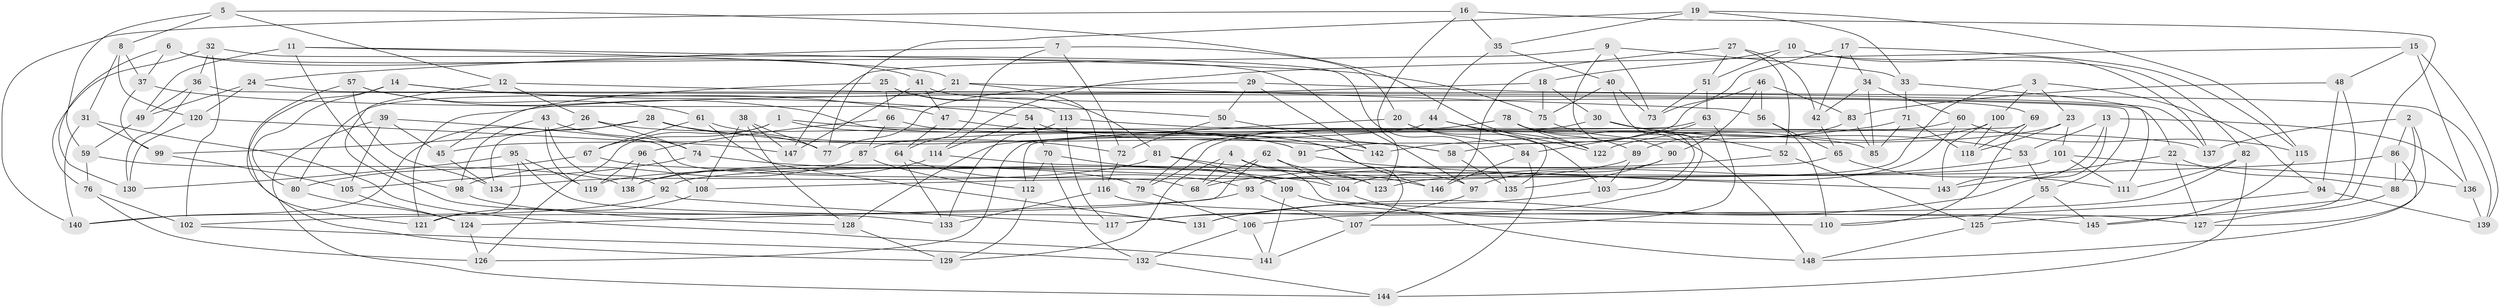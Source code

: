 // coarse degree distribution, {6: 0.36893203883495146, 3: 0.038834951456310676, 5: 0.05825242718446602, 4: 0.5339805825242718}
// Generated by graph-tools (version 1.1) at 2025/52/02/27/25 19:52:33]
// undirected, 148 vertices, 296 edges
graph export_dot {
graph [start="1"]
  node [color=gray90,style=filled];
  1;
  2;
  3;
  4;
  5;
  6;
  7;
  8;
  9;
  10;
  11;
  12;
  13;
  14;
  15;
  16;
  17;
  18;
  19;
  20;
  21;
  22;
  23;
  24;
  25;
  26;
  27;
  28;
  29;
  30;
  31;
  32;
  33;
  34;
  35;
  36;
  37;
  38;
  39;
  40;
  41;
  42;
  43;
  44;
  45;
  46;
  47;
  48;
  49;
  50;
  51;
  52;
  53;
  54;
  55;
  56;
  57;
  58;
  59;
  60;
  61;
  62;
  63;
  64;
  65;
  66;
  67;
  68;
  69;
  70;
  71;
  72;
  73;
  74;
  75;
  76;
  77;
  78;
  79;
  80;
  81;
  82;
  83;
  84;
  85;
  86;
  87;
  88;
  89;
  90;
  91;
  92;
  93;
  94;
  95;
  96;
  97;
  98;
  99;
  100;
  101;
  102;
  103;
  104;
  105;
  106;
  107;
  108;
  109;
  110;
  111;
  112;
  113;
  114;
  115;
  116;
  117;
  118;
  119;
  120;
  121;
  122;
  123;
  124;
  125;
  126;
  127;
  128;
  129;
  130;
  131;
  132;
  133;
  134;
  135;
  136;
  137;
  138;
  139;
  140;
  141;
  142;
  143;
  144;
  145;
  146;
  147;
  148;
  1 -- 67;
  1 -- 85;
  1 -- 91;
  1 -- 126;
  2 -- 127;
  2 -- 88;
  2 -- 86;
  2 -- 137;
  3 -- 23;
  3 -- 100;
  3 -- 93;
  3 -- 94;
  4 -- 129;
  4 -- 68;
  4 -- 145;
  4 -- 97;
  5 -- 59;
  5 -- 12;
  5 -- 122;
  5 -- 8;
  6 -- 41;
  6 -- 97;
  6 -- 37;
  6 -- 130;
  7 -- 20;
  7 -- 24;
  7 -- 72;
  7 -- 64;
  8 -- 120;
  8 -- 37;
  8 -- 31;
  9 -- 73;
  9 -- 33;
  9 -- 147;
  9 -- 103;
  10 -- 82;
  10 -- 137;
  10 -- 18;
  10 -- 51;
  11 -- 21;
  11 -- 75;
  11 -- 49;
  11 -- 98;
  12 -- 26;
  12 -- 22;
  12 -- 133;
  13 -- 143;
  13 -- 131;
  13 -- 53;
  13 -- 136;
  14 -- 54;
  14 -- 129;
  14 -- 47;
  14 -- 80;
  15 -- 48;
  15 -- 114;
  15 -- 139;
  15 -- 136;
  16 -- 140;
  16 -- 145;
  16 -- 35;
  16 -- 123;
  17 -- 115;
  17 -- 42;
  17 -- 34;
  17 -- 73;
  18 -- 30;
  18 -- 75;
  18 -- 121;
  19 -- 77;
  19 -- 115;
  19 -- 35;
  19 -- 33;
  20 -- 84;
  20 -- 128;
  20 -- 103;
  21 -- 56;
  21 -- 80;
  21 -- 116;
  22 -- 88;
  22 -- 143;
  22 -- 127;
  23 -- 58;
  23 -- 101;
  23 -- 118;
  24 -- 49;
  24 -- 139;
  24 -- 120;
  25 -- 81;
  25 -- 113;
  25 -- 66;
  25 -- 45;
  26 -- 99;
  26 -- 91;
  26 -- 74;
  27 -- 51;
  27 -- 42;
  27 -- 52;
  27 -- 146;
  28 -- 77;
  28 -- 134;
  28 -- 142;
  28 -- 140;
  29 -- 142;
  29 -- 77;
  29 -- 50;
  29 -- 137;
  30 -- 52;
  30 -- 53;
  30 -- 79;
  31 -- 99;
  31 -- 141;
  31 -- 140;
  32 -- 135;
  32 -- 102;
  32 -- 36;
  32 -- 76;
  33 -- 111;
  33 -- 71;
  34 -- 60;
  34 -- 85;
  34 -- 42;
  35 -- 40;
  35 -- 44;
  36 -- 49;
  36 -- 130;
  36 -- 55;
  37 -- 50;
  37 -- 99;
  38 -- 128;
  38 -- 77;
  38 -- 108;
  38 -- 147;
  39 -- 144;
  39 -- 68;
  39 -- 45;
  39 -- 105;
  40 -- 73;
  40 -- 75;
  40 -- 117;
  41 -- 69;
  41 -- 47;
  41 -- 147;
  42 -- 65;
  43 -- 98;
  43 -- 119;
  43 -- 74;
  43 -- 92;
  44 -- 122;
  44 -- 45;
  44 -- 135;
  45 -- 134;
  46 -- 91;
  46 -- 83;
  46 -- 56;
  46 -- 90;
  47 -- 58;
  47 -- 64;
  48 -- 83;
  48 -- 125;
  48 -- 94;
  49 -- 59;
  50 -- 72;
  50 -- 142;
  51 -- 63;
  51 -- 73;
  52 -- 68;
  52 -- 125;
  53 -- 55;
  53 -- 123;
  54 -- 58;
  54 -- 114;
  54 -- 70;
  55 -- 125;
  55 -- 145;
  56 -- 110;
  56 -- 65;
  57 -- 61;
  57 -- 134;
  57 -- 146;
  57 -- 121;
  58 -- 135;
  59 -- 138;
  59 -- 76;
  60 -- 104;
  60 -- 87;
  60 -- 115;
  61 -- 67;
  61 -- 131;
  61 -- 72;
  62 -- 104;
  62 -- 124;
  62 -- 68;
  62 -- 146;
  63 -- 126;
  63 -- 107;
  63 -- 84;
  64 -- 133;
  64 -- 93;
  65 -- 92;
  65 -- 111;
  66 -- 107;
  66 -- 87;
  66 -- 96;
  67 -- 79;
  67 -- 80;
  69 -- 112;
  69 -- 118;
  69 -- 110;
  70 -- 132;
  70 -- 112;
  70 -- 109;
  71 -- 118;
  71 -- 85;
  71 -- 142;
  72 -- 116;
  74 -- 105;
  74 -- 104;
  75 -- 90;
  76 -- 102;
  76 -- 126;
  78 -- 148;
  78 -- 79;
  78 -- 122;
  78 -- 89;
  79 -- 106;
  80 -- 124;
  81 -- 123;
  81 -- 109;
  81 -- 134;
  82 -- 144;
  82 -- 106;
  82 -- 111;
  83 -- 85;
  83 -- 89;
  84 -- 146;
  84 -- 144;
  86 -- 88;
  86 -- 108;
  86 -- 148;
  87 -- 98;
  87 -- 112;
  88 -- 127;
  89 -- 138;
  89 -- 103;
  90 -- 135;
  90 -- 97;
  91 -- 143;
  92 -- 117;
  92 -- 140;
  93 -- 107;
  93 -- 102;
  94 -- 139;
  94 -- 110;
  95 -- 130;
  95 -- 131;
  95 -- 119;
  95 -- 121;
  96 -- 108;
  96 -- 138;
  96 -- 119;
  97 -- 117;
  98 -- 128;
  99 -- 105;
  100 -- 118;
  100 -- 143;
  100 -- 122;
  101 -- 136;
  101 -- 119;
  101 -- 111;
  102 -- 132;
  103 -- 131;
  104 -- 148;
  105 -- 124;
  106 -- 132;
  106 -- 141;
  107 -- 141;
  108 -- 121;
  109 -- 141;
  109 -- 110;
  112 -- 129;
  113 -- 117;
  113 -- 137;
  113 -- 133;
  114 -- 138;
  114 -- 123;
  115 -- 145;
  116 -- 127;
  116 -- 133;
  120 -- 147;
  120 -- 130;
  124 -- 126;
  125 -- 148;
  128 -- 129;
  132 -- 144;
  136 -- 139;
}

